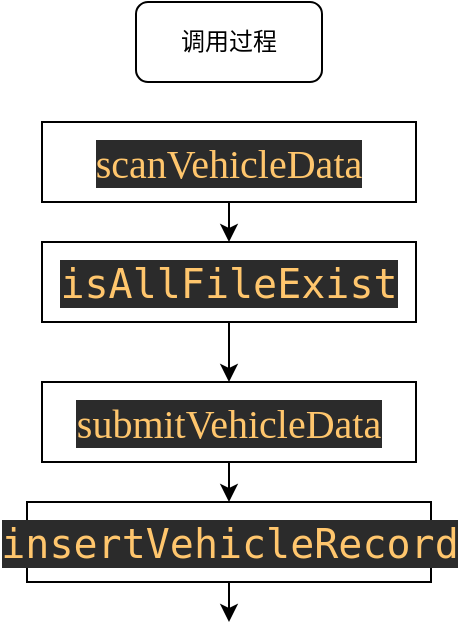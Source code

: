 <mxfile version="12.4.2" type="github" pages="1">
  <diagram id="32woYbb65m94xdT0QPv-" name="Page-1">
    <mxGraphModel dx="1024" dy="600" grid="1" gridSize="10" guides="1" tooltips="1" connect="1" arrows="1" fold="1" page="1" pageScale="1" pageWidth="827" pageHeight="1169" math="0" shadow="0">
      <root>
        <mxCell id="0"/>
        <mxCell id="1" parent="0"/>
        <mxCell id="WQR9Od4xKGnrOKO_F7n0-8" style="edgeStyle=orthogonalEdgeStyle;rounded=0;orthogonalLoop=1;jettySize=auto;html=1;" edge="1" parent="1" source="WQR9Od4xKGnrOKO_F7n0-2">
          <mxGeometry relative="1" as="geometry">
            <mxPoint x="446.5" y="200" as="targetPoint"/>
          </mxGeometry>
        </mxCell>
        <mxCell id="WQR9Od4xKGnrOKO_F7n0-2" value="&lt;pre style=&quot;background-color: #2b2b2b ; color: #a9b7c6 ; font-family: &amp;#34;宋体&amp;#34; ; font-size: 15.0pt&quot;&gt;&lt;span style=&quot;color: #ffc66d&quot;&gt;scanVehicleData&lt;/span&gt;&lt;/pre&gt;" style="rounded=0;whiteSpace=wrap;html=1;" vertex="1" parent="1">
          <mxGeometry x="353" y="140" width="187" height="40" as="geometry"/>
        </mxCell>
        <mxCell id="WQR9Od4xKGnrOKO_F7n0-3" value="调用过程" style="rounded=1;whiteSpace=wrap;html=1;" vertex="1" parent="1">
          <mxGeometry x="400" y="80" width="93" height="40" as="geometry"/>
        </mxCell>
        <mxCell id="WQR9Od4xKGnrOKO_F7n0-15" style="edgeStyle=orthogonalEdgeStyle;rounded=0;orthogonalLoop=1;jettySize=auto;html=1;" edge="1" parent="1" source="WQR9Od4xKGnrOKO_F7n0-16">
          <mxGeometry relative="1" as="geometry">
            <mxPoint x="446.5" y="330" as="targetPoint"/>
          </mxGeometry>
        </mxCell>
        <mxCell id="WQR9Od4xKGnrOKO_F7n0-16" value="&lt;pre style=&quot;background-color: #2b2b2b ; color: #a9b7c6 ; font-family: &amp;#34;宋体&amp;#34; ; font-size: 15.0pt&quot;&gt;&lt;span style=&quot;color: #ffc66d&quot;&gt;submitVehicleData&lt;/span&gt;&lt;/pre&gt;" style="rounded=0;whiteSpace=wrap;html=1;" vertex="1" parent="1">
          <mxGeometry x="353" y="270" width="187" height="40" as="geometry"/>
        </mxCell>
        <mxCell id="WQR9Od4xKGnrOKO_F7n0-17" style="edgeStyle=orthogonalEdgeStyle;rounded=0;orthogonalLoop=1;jettySize=auto;html=1;" edge="1" parent="1" source="WQR9Od4xKGnrOKO_F7n0-18">
          <mxGeometry relative="1" as="geometry">
            <mxPoint x="446.5" y="390" as="targetPoint"/>
          </mxGeometry>
        </mxCell>
        <mxCell id="WQR9Od4xKGnrOKO_F7n0-18" value="&lt;pre style=&quot;background-color: #2b2b2b ; color: #a9b7c6 ; font-family: &amp;#34;宋体&amp;#34; ; font-size: 15.0pt&quot;&gt;&lt;pre style=&quot;font-size: 15pt&quot;&gt;&lt;span style=&quot;color: #ffc66d&quot;&gt;insertVehicleRecord&lt;/span&gt;&lt;/pre&gt;&lt;/pre&gt;" style="rounded=0;whiteSpace=wrap;html=1;" vertex="1" parent="1">
          <mxGeometry x="345.5" y="330" width="202" height="40" as="geometry"/>
        </mxCell>
        <mxCell id="WQR9Od4xKGnrOKO_F7n0-19" value="&lt;pre style=&quot;background-color: #2b2b2b ; color: #a9b7c6 ; font-family: &amp;#34;宋体&amp;#34; ; font-size: 15.0pt&quot;&gt;&lt;pre style=&quot;font-size: 15pt&quot;&gt;&lt;span style=&quot;color: #ffc66d&quot;&gt;isAllFileExist&lt;/span&gt;&lt;/pre&gt;&lt;/pre&gt;" style="rounded=0;whiteSpace=wrap;html=1;" vertex="1" parent="1">
          <mxGeometry x="353" y="200" width="187" height="40" as="geometry"/>
        </mxCell>
        <mxCell id="WQR9Od4xKGnrOKO_F7n0-25" value="" style="endArrow=classic;html=1;exitX=0.5;exitY=1;exitDx=0;exitDy=0;entryX=0.5;entryY=0;entryDx=0;entryDy=0;" edge="1" parent="1" source="WQR9Od4xKGnrOKO_F7n0-19" target="WQR9Od4xKGnrOKO_F7n0-16">
          <mxGeometry width="50" height="50" relative="1" as="geometry">
            <mxPoint x="430" y="300" as="sourcePoint"/>
            <mxPoint x="480" y="250" as="targetPoint"/>
          </mxGeometry>
        </mxCell>
      </root>
    </mxGraphModel>
  </diagram>
</mxfile>
